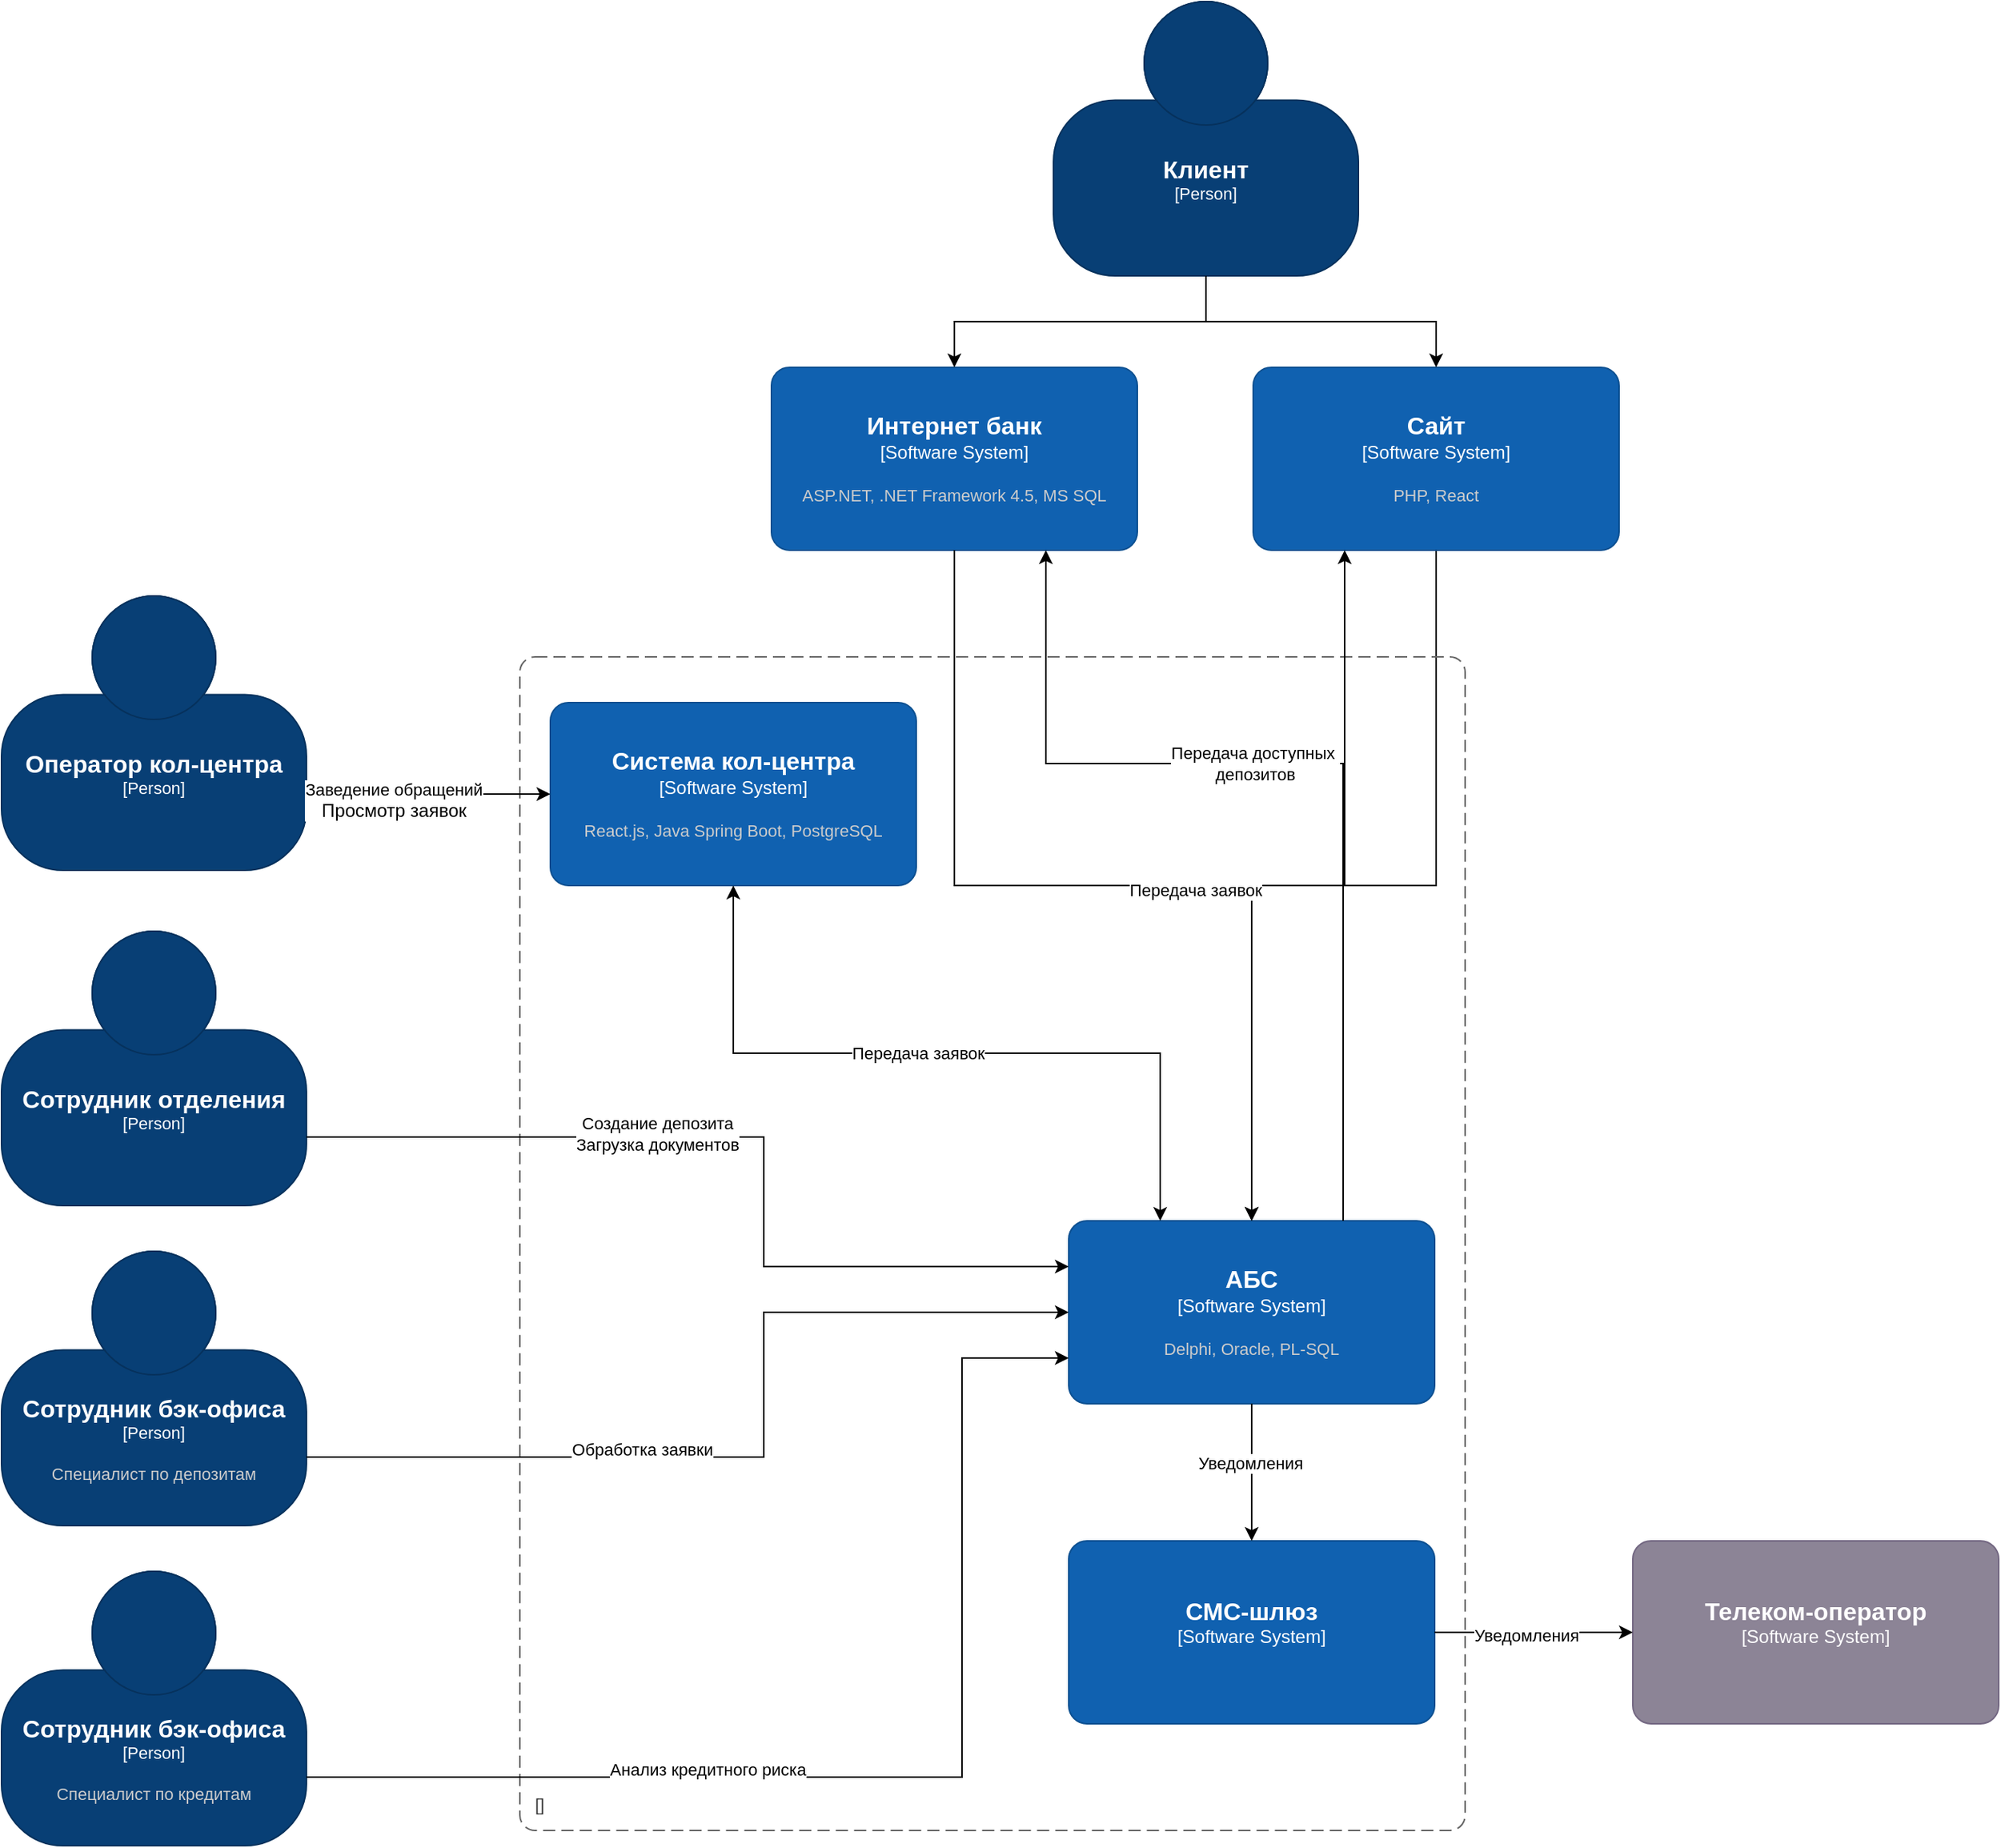 <mxfile version="26.0.3">
  <diagram name="Страница — 1" id="XOVbwGfNTR0k9z4T_X_4">
    <mxGraphModel dx="2868" dy="1756" grid="1" gridSize="10" guides="1" tooltips="1" connect="1" arrows="1" fold="1" page="1" pageScale="1" pageWidth="827" pageHeight="1169" math="0" shadow="0">
      <root>
        <mxCell id="0" />
        <mxCell id="1" parent="0" />
        <object placeholders="1" c4Name="Оператор кол-центра" c4Type="Person" c4Description="" label="&lt;font style=&quot;font-size: 16px&quot;&gt;&lt;b&gt;%c4Name%&lt;/b&gt;&lt;/font&gt;&lt;div&gt;[%c4Type%]&lt;/div&gt;&lt;br&gt;&lt;div&gt;&lt;font style=&quot;font-size: 11px&quot;&gt;&lt;font color=&quot;#cccccc&quot;&gt;%c4Description%&lt;/font&gt;&lt;/div&gt;" id="kLzUSWcQOGx8DmS85iFW-1">
          <mxCell style="html=1;fontSize=11;dashed=0;whiteSpace=wrap;fillColor=#083F75;strokeColor=#06315C;fontColor=#ffffff;shape=mxgraph.c4.person2;align=center;metaEdit=1;points=[[0.5,0,0],[1,0.5,0],[1,0.75,0],[0.75,1,0],[0.5,1,0],[0.25,1,0],[0,0.75,0],[0,0.5,0]];resizable=0;" vertex="1" parent="1">
            <mxGeometry x="10" y="400" width="200" height="180" as="geometry" />
          </mxCell>
        </object>
        <object placeholders="1" c4Name="Сотрудник бэк-офиса" c4Type="Person" c4Description="Специалист по депозитам" label="&lt;font style=&quot;font-size: 16px&quot;&gt;&lt;b&gt;%c4Name%&lt;/b&gt;&lt;/font&gt;&lt;div&gt;[%c4Type%]&lt;/div&gt;&lt;br&gt;&lt;div&gt;&lt;font style=&quot;font-size: 11px&quot;&gt;&lt;font color=&quot;#cccccc&quot;&gt;%c4Description%&lt;/font&gt;&lt;/div&gt;" id="kLzUSWcQOGx8DmS85iFW-2">
          <mxCell style="html=1;fontSize=11;dashed=0;whiteSpace=wrap;fillColor=#083F75;strokeColor=#06315C;fontColor=#ffffff;shape=mxgraph.c4.person2;align=center;metaEdit=1;points=[[0.5,0,0],[1,0.5,0],[1,0.75,0],[0.75,1,0],[0.5,1,0],[0.25,1,0],[0,0.75,0],[0,0.5,0]];resizable=0;" vertex="1" parent="1">
            <mxGeometry x="10" y="830" width="200" height="180" as="geometry" />
          </mxCell>
        </object>
        <object placeholders="1" c4Name="Сотрудник отделения" c4Type="Person" c4Description="" label="&lt;font style=&quot;font-size: 16px&quot;&gt;&lt;b&gt;%c4Name%&lt;/b&gt;&lt;/font&gt;&lt;div&gt;[%c4Type%]&lt;/div&gt;&lt;br&gt;&lt;div&gt;&lt;font style=&quot;font-size: 11px&quot;&gt;&lt;font color=&quot;#cccccc&quot;&gt;%c4Description%&lt;/font&gt;&lt;/div&gt;" id="kLzUSWcQOGx8DmS85iFW-4">
          <mxCell style="html=1;fontSize=11;dashed=0;whiteSpace=wrap;fillColor=#083F75;strokeColor=#06315C;fontColor=#ffffff;shape=mxgraph.c4.person2;align=center;metaEdit=1;points=[[0.5,0,0],[1,0.5,0],[1,0.75,0],[0.75,1,0],[0.5,1,0],[0.25,1,0],[0,0.75,0],[0,0.5,0]];resizable=0;" vertex="1" parent="1">
            <mxGeometry x="10" y="620" width="200" height="180" as="geometry" />
          </mxCell>
        </object>
        <object placeholders="1" c4Name="Сотрудник бэк-офиса" c4Type="Person" c4Description="Специалист по кредитам" label="&lt;font style=&quot;font-size: 16px&quot;&gt;&lt;b&gt;%c4Name%&lt;/b&gt;&lt;/font&gt;&lt;div&gt;[%c4Type%]&lt;/div&gt;&lt;br&gt;&lt;div&gt;&lt;font style=&quot;font-size: 11px&quot;&gt;&lt;font color=&quot;#cccccc&quot;&gt;%c4Description%&lt;/font&gt;&lt;/div&gt;" id="kLzUSWcQOGx8DmS85iFW-6">
          <mxCell style="html=1;fontSize=11;dashed=0;whiteSpace=wrap;fillColor=#083F75;strokeColor=#06315C;fontColor=#ffffff;shape=mxgraph.c4.person2;align=center;metaEdit=1;points=[[0.5,0,0],[1,0.5,0],[1,0.75,0],[0.75,1,0],[0.5,1,0],[0.25,1,0],[0,0.75,0],[0,0.5,0]];resizable=0;" vertex="1" parent="1">
            <mxGeometry x="10" y="1040" width="200" height="180" as="geometry" />
          </mxCell>
        </object>
        <object placeholders="1" c4Name="Система кол-центра" c4Type="Software System" c4Description="React.js, Java Spring Boot, PostgreSQL" label="&lt;font style=&quot;font-size: 16px&quot;&gt;&lt;b&gt;%c4Name%&lt;/b&gt;&lt;/font&gt;&lt;div&gt;[%c4Type%]&lt;/div&gt;&lt;br&gt;&lt;div&gt;&lt;font style=&quot;font-size: 11px&quot;&gt;&lt;font color=&quot;#cccccc&quot;&gt;%c4Description%&lt;/font&gt;&lt;/div&gt;" id="kLzUSWcQOGx8DmS85iFW-8">
          <mxCell style="rounded=1;whiteSpace=wrap;html=1;labelBackgroundColor=none;fillColor=#1061B0;fontColor=#ffffff;align=center;arcSize=10;strokeColor=#0D5091;metaEdit=1;resizable=0;points=[[0.25,0,0],[0.5,0,0],[0.75,0,0],[1,0.25,0],[1,0.5,0],[1,0.75,0],[0.75,1,0],[0.5,1,0],[0.25,1,0],[0,0.75,0],[0,0.5,0],[0,0.25,0]];" vertex="1" parent="1">
            <mxGeometry x="370" y="470" width="240" height="120" as="geometry" />
          </mxCell>
        </object>
        <object placeholders="1" c4Name="АБС" c4Type="Software System" c4Description="Delphi, Oracle, PL-SQL" label="&lt;font style=&quot;font-size: 16px&quot;&gt;&lt;b&gt;%c4Name%&lt;/b&gt;&lt;/font&gt;&lt;div&gt;[%c4Type%]&lt;/div&gt;&lt;br&gt;&lt;div&gt;&lt;font style=&quot;font-size: 11px&quot;&gt;&lt;font color=&quot;#cccccc&quot;&gt;%c4Description%&lt;/font&gt;&lt;/div&gt;" id="kLzUSWcQOGx8DmS85iFW-9">
          <mxCell style="rounded=1;whiteSpace=wrap;html=1;labelBackgroundColor=none;fillColor=#1061B0;fontColor=#ffffff;align=center;arcSize=10;strokeColor=#0D5091;metaEdit=1;resizable=0;points=[[0.25,0,0],[0.5,0,0],[0.75,0,0],[1,0.25,0],[1,0.5,0],[1,0.75,0],[0.75,1,0],[0.5,1,0],[0.25,1,0],[0,0.75,0],[0,0.5,0],[0,0.25,0]];" vertex="1" parent="1">
            <mxGeometry x="710" y="810" width="240" height="120" as="geometry" />
          </mxCell>
        </object>
        <mxCell id="kLzUSWcQOGx8DmS85iFW-35" style="edgeStyle=orthogonalEdgeStyle;rounded=0;orthogonalLoop=1;jettySize=auto;html=1;exitX=0.5;exitY=1;exitDx=0;exitDy=0;exitPerimeter=0;entryX=0.5;entryY=0;entryDx=0;entryDy=0;entryPerimeter=0;" edge="1" parent="1" source="kLzUSWcQOGx8DmS85iFW-10" target="kLzUSWcQOGx8DmS85iFW-9">
          <mxGeometry relative="1" as="geometry">
            <mxPoint x="760" y="800" as="targetPoint" />
          </mxGeometry>
        </mxCell>
        <object placeholders="1" c4Name="Сайт" c4Type="Software System" c4Description="PHP, React" label="&lt;font style=&quot;font-size: 16px&quot;&gt;&lt;b&gt;%c4Name%&lt;/b&gt;&lt;/font&gt;&lt;div&gt;[%c4Type%]&lt;/div&gt;&lt;br&gt;&lt;div&gt;&lt;font style=&quot;font-size: 11px&quot;&gt;&lt;font color=&quot;#cccccc&quot;&gt;%c4Description%&lt;/font&gt;&lt;/div&gt;" id="kLzUSWcQOGx8DmS85iFW-10">
          <mxCell style="rounded=1;whiteSpace=wrap;html=1;labelBackgroundColor=none;fillColor=#1061B0;fontColor=#ffffff;align=center;arcSize=10;strokeColor=#0D5091;metaEdit=1;resizable=0;points=[[0.25,0,0],[0.5,0,0],[0.75,0,0],[1,0.25,0],[1,0.5,0],[1,0.75,0],[0.75,1,0],[0.5,1,0],[0.25,1,0],[0,0.75,0],[0,0.5,0],[0,0.25,0]];" vertex="1" parent="1">
            <mxGeometry x="831" y="250" width="240" height="120" as="geometry" />
          </mxCell>
        </object>
        <object placeholders="1" c4Name="Интернет банк" c4Type="Software System" c4Description="ASP.NET, .NET Framework 4.5, MS SQL" label="&lt;font style=&quot;font-size: 16px&quot;&gt;&lt;b&gt;%c4Name%&lt;/b&gt;&lt;/font&gt;&lt;div&gt;[%c4Type%]&lt;/div&gt;&lt;br&gt;&lt;div&gt;&lt;font style=&quot;font-size: 11px&quot;&gt;&lt;font color=&quot;#cccccc&quot;&gt;%c4Description%&lt;/font&gt;&lt;/div&gt;" id="kLzUSWcQOGx8DmS85iFW-11">
          <mxCell style="rounded=1;whiteSpace=wrap;html=1;labelBackgroundColor=none;fillColor=#1061B0;fontColor=#ffffff;align=center;arcSize=10;strokeColor=#0D5091;metaEdit=1;resizable=0;points=[[0.25,0,0],[0.5,0,0],[0.75,0,0],[1,0.25,0],[1,0.5,0],[1,0.75,0],[0.75,1,0],[0.5,1,0],[0.25,1,0],[0,0.75,0],[0,0.5,0],[0,0.25,0]];" vertex="1" parent="1">
            <mxGeometry x="515" y="250" width="240" height="120" as="geometry" />
          </mxCell>
        </object>
        <object placeholders="1" c4Name="СМС-шлюз" c4Type="Software System" c4Description="" label="&lt;font style=&quot;font-size: 16px&quot;&gt;&lt;b&gt;%c4Name%&lt;/b&gt;&lt;/font&gt;&lt;div&gt;[%c4Type%]&lt;/div&gt;&lt;br&gt;&lt;div&gt;&lt;font style=&quot;font-size: 11px&quot;&gt;&lt;font color=&quot;#cccccc&quot;&gt;%c4Description%&lt;/font&gt;&lt;/div&gt;" id="kLzUSWcQOGx8DmS85iFW-12">
          <mxCell style="rounded=1;whiteSpace=wrap;html=1;labelBackgroundColor=none;fillColor=#1061B0;fontColor=#ffffff;align=center;arcSize=10;strokeColor=#0D5091;metaEdit=1;resizable=0;points=[[0.25,0,0],[0.5,0,0],[0.75,0,0],[1,0.25,0],[1,0.5,0],[1,0.75,0],[0.75,1,0],[0.5,1,0],[0.25,1,0],[0,0.75,0],[0,0.5,0],[0,0.25,0]];" vertex="1" parent="1">
            <mxGeometry x="710" y="1020" width="240" height="120" as="geometry" />
          </mxCell>
        </object>
        <object placeholders="1" c4Name="Телеком-оператор" c4Type="Software System" c4Description="" label="&lt;font style=&quot;font-size: 16px&quot;&gt;&lt;b&gt;%c4Name%&lt;/b&gt;&lt;/font&gt;&lt;div&gt;[%c4Type%]&lt;/div&gt;&lt;br&gt;&lt;div&gt;&lt;font style=&quot;font-size: 11px&quot;&gt;&lt;font color=&quot;#cccccc&quot;&gt;%c4Description%&lt;/font&gt;&lt;/div&gt;" id="kLzUSWcQOGx8DmS85iFW-14">
          <mxCell style="rounded=1;whiteSpace=wrap;html=1;labelBackgroundColor=none;fillColor=#8C8496;fontColor=#ffffff;align=center;arcSize=10;strokeColor=#736782;metaEdit=1;resizable=0;points=[[0.25,0,0],[0.5,0,0],[0.75,0,0],[1,0.25,0],[1,0.5,0],[1,0.75,0],[0.75,1,0],[0.5,1,0],[0.25,1,0],[0,0.75,0],[0,0.5,0],[0,0.25,0]];" vertex="1" parent="1">
            <mxGeometry x="1080" y="1020" width="240" height="120" as="geometry" />
          </mxCell>
        </object>
        <object placeholders="1" c4Name="" c4Type="SystemScopeBoundary" c4Application="" label="&lt;font style=&quot;font-size: 16px&quot;&gt;&lt;b&gt;&lt;div style=&quot;text-align: left&quot;&gt;%c4Name%&lt;/div&gt;&lt;/b&gt;&lt;/font&gt;&lt;div style=&quot;text-align: left&quot;&gt;[%c4Application%]&lt;/div&gt;" id="kLzUSWcQOGx8DmS85iFW-17">
          <mxCell style="rounded=1;fontSize=11;whiteSpace=wrap;html=1;dashed=1;arcSize=20;fillColor=none;strokeColor=#666666;fontColor=#333333;labelBackgroundColor=none;align=left;verticalAlign=bottom;labelBorderColor=none;spacingTop=0;spacing=10;dashPattern=8 4;metaEdit=1;rotatable=0;perimeter=rectanglePerimeter;noLabel=0;labelPadding=0;allowArrows=0;connectable=0;expand=0;recursiveResize=0;editable=1;pointerEvents=0;absoluteArcSize=1;points=[[0.25,0,0],[0.5,0,0],[0.75,0,0],[1,0.25,0],[1,0.5,0],[1,0.75,0],[0.75,1,0],[0.5,1,0],[0.25,1,0],[0,0.75,0],[0,0.5,0],[0,0.25,0]];" vertex="1" parent="1">
            <mxGeometry x="350" y="440" width="620" height="770" as="geometry" />
          </mxCell>
        </object>
        <object placeholders="1" c4Name="Клиент" c4Type="Person" c4Description="" label="&lt;font style=&quot;font-size: 16px&quot;&gt;&lt;b&gt;%c4Name%&lt;/b&gt;&lt;/font&gt;&lt;div&gt;[%c4Type%]&lt;/div&gt;&lt;br&gt;&lt;div&gt;&lt;font style=&quot;font-size: 11px&quot;&gt;&lt;font color=&quot;#cccccc&quot;&gt;%c4Description%&lt;/font&gt;&lt;/div&gt;" id="kLzUSWcQOGx8DmS85iFW-20">
          <mxCell style="html=1;fontSize=11;dashed=0;whiteSpace=wrap;fillColor=#083F75;strokeColor=#06315C;fontColor=#ffffff;shape=mxgraph.c4.person2;align=center;metaEdit=1;points=[[0.5,0,0],[1,0.5,0],[1,0.75,0],[0.75,1,0],[0.5,1,0],[0.25,1,0],[0,0.75,0],[0,0.5,0]];resizable=0;" vertex="1" parent="1">
            <mxGeometry x="700" y="10" width="200" height="180" as="geometry" />
          </mxCell>
        </object>
        <mxCell id="kLzUSWcQOGx8DmS85iFW-21" style="edgeStyle=orthogonalEdgeStyle;rounded=0;orthogonalLoop=1;jettySize=auto;html=1;entryX=0;entryY=0.5;entryDx=0;entryDy=0;entryPerimeter=0;exitX=1;exitY=0.75;exitDx=0;exitDy=0;exitPerimeter=0;" edge="1" parent="1" source="kLzUSWcQOGx8DmS85iFW-2" target="kLzUSWcQOGx8DmS85iFW-9">
          <mxGeometry relative="1" as="geometry">
            <mxPoint x="260" y="935" as="sourcePoint" />
            <mxPoint x="730" y="840" as="targetPoint" />
            <Array as="points">
              <mxPoint x="510" y="965" />
              <mxPoint x="510" y="870" />
            </Array>
          </mxGeometry>
        </mxCell>
        <mxCell id="kLzUSWcQOGx8DmS85iFW-30" value="Обработка заявки" style="edgeLabel;html=1;align=center;verticalAlign=middle;resizable=0;points=[];" vertex="1" connectable="0" parent="kLzUSWcQOGx8DmS85iFW-21">
          <mxGeometry x="0.38" relative="1" as="geometry">
            <mxPoint x="-96" y="90" as="offset" />
          </mxGeometry>
        </mxCell>
        <mxCell id="kLzUSWcQOGx8DmS85iFW-23" style="edgeStyle=orthogonalEdgeStyle;rounded=0;orthogonalLoop=1;jettySize=auto;html=1;entryX=0;entryY=0.75;entryDx=0;entryDy=0;entryPerimeter=0;exitX=1;exitY=0.75;exitDx=0;exitDy=0;exitPerimeter=0;" edge="1" parent="1" source="kLzUSWcQOGx8DmS85iFW-6" target="kLzUSWcQOGx8DmS85iFW-9">
          <mxGeometry relative="1" as="geometry">
            <Array as="points">
              <mxPoint x="640" y="1175" />
              <mxPoint x="640" y="900" />
            </Array>
            <mxPoint x="210" y="1119" as="sourcePoint" />
            <mxPoint x="710" y="844" as="targetPoint" />
          </mxGeometry>
        </mxCell>
        <mxCell id="kLzUSWcQOGx8DmS85iFW-31" value="Анализ кредитного риска" style="edgeLabel;html=1;align=center;verticalAlign=middle;resizable=0;points=[];" vertex="1" connectable="0" parent="kLzUSWcQOGx8DmS85iFW-23">
          <mxGeometry x="-0.021" y="3" relative="1" as="geometry">
            <mxPoint x="-117" y="-2" as="offset" />
          </mxGeometry>
        </mxCell>
        <mxCell id="kLzUSWcQOGx8DmS85iFW-25" style="edgeStyle=orthogonalEdgeStyle;rounded=0;orthogonalLoop=1;jettySize=auto;html=1;entryX=0;entryY=0.5;entryDx=0;entryDy=0;entryPerimeter=0;exitX=1;exitY=0.75;exitDx=0;exitDy=0;exitPerimeter=0;" edge="1" parent="1" source="kLzUSWcQOGx8DmS85iFW-1" target="kLzUSWcQOGx8DmS85iFW-8">
          <mxGeometry relative="1" as="geometry">
            <mxPoint x="1050" y="630" as="sourcePoint" />
            <mxPoint x="903" y="807" as="targetPoint" />
          </mxGeometry>
        </mxCell>
        <mxCell id="kLzUSWcQOGx8DmS85iFW-26" value="Заведение обращений&lt;br style=&quot;border-color: var(--border-color); font-size: 12px;&quot;&gt;&lt;span style=&quot;font-size: 12px;&quot;&gt;Просмотр заявок&lt;/span&gt;" style="edgeLabel;html=1;align=center;verticalAlign=middle;resizable=0;points=[];" vertex="1" connectable="0" parent="kLzUSWcQOGx8DmS85iFW-25">
          <mxGeometry x="-0.308" y="1" relative="1" as="geometry">
            <mxPoint as="offset" />
          </mxGeometry>
        </mxCell>
        <mxCell id="kLzUSWcQOGx8DmS85iFW-27" style="edgeStyle=orthogonalEdgeStyle;rounded=0;orthogonalLoop=1;jettySize=auto;html=1;entryX=0.25;entryY=0;entryDx=0;entryDy=0;entryPerimeter=0;exitX=0.5;exitY=1;exitDx=0;exitDy=0;exitPerimeter=0;startArrow=classic;startFill=1;" edge="1" parent="1" source="kLzUSWcQOGx8DmS85iFW-8" target="kLzUSWcQOGx8DmS85iFW-9">
          <mxGeometry relative="1" as="geometry">
            <mxPoint x="451" y="809" as="sourcePoint" />
            <mxPoint x="692" y="810" as="targetPoint" />
          </mxGeometry>
        </mxCell>
        <mxCell id="kLzUSWcQOGx8DmS85iFW-28" value="Передача заявок" style="edgeLabel;html=1;align=center;verticalAlign=middle;resizable=0;points=[];rotation=0;" vertex="1" connectable="0" parent="kLzUSWcQOGx8DmS85iFW-27">
          <mxGeometry x="-0.145" y="3" relative="1" as="geometry">
            <mxPoint x="17" y="3" as="offset" />
          </mxGeometry>
        </mxCell>
        <mxCell id="kLzUSWcQOGx8DmS85iFW-32" style="edgeStyle=orthogonalEdgeStyle;rounded=0;orthogonalLoop=1;jettySize=auto;html=1;exitX=0.5;exitY=1;exitDx=0;exitDy=0;exitPerimeter=0;entryX=0.5;entryY=0;entryDx=0;entryDy=0;entryPerimeter=0;" edge="1" parent="1" source="kLzUSWcQOGx8DmS85iFW-20" target="kLzUSWcQOGx8DmS85iFW-11">
          <mxGeometry relative="1" as="geometry" />
        </mxCell>
        <mxCell id="kLzUSWcQOGx8DmS85iFW-33" style="edgeStyle=orthogonalEdgeStyle;rounded=0;orthogonalLoop=1;jettySize=auto;html=1;exitX=0.5;exitY=1;exitDx=0;exitDy=0;exitPerimeter=0;entryX=0.5;entryY=0;entryDx=0;entryDy=0;entryPerimeter=0;" edge="1" parent="1" source="kLzUSWcQOGx8DmS85iFW-20" target="kLzUSWcQOGx8DmS85iFW-10">
          <mxGeometry relative="1" as="geometry" />
        </mxCell>
        <mxCell id="kLzUSWcQOGx8DmS85iFW-34" style="edgeStyle=orthogonalEdgeStyle;rounded=0;orthogonalLoop=1;jettySize=auto;html=1;exitX=0.5;exitY=1;exitDx=0;exitDy=0;exitPerimeter=0;entryX=0.5;entryY=0;entryDx=0;entryDy=0;entryPerimeter=0;" edge="1" parent="1" source="kLzUSWcQOGx8DmS85iFW-11" target="kLzUSWcQOGx8DmS85iFW-9">
          <mxGeometry relative="1" as="geometry" />
        </mxCell>
        <mxCell id="kLzUSWcQOGx8DmS85iFW-42" value="&lt;span style=&quot;color: rgb(0, 0, 0); font-family: Helvetica; font-size: 11px; font-style: normal; font-variant-ligatures: normal; font-variant-caps: normal; font-weight: 400; letter-spacing: normal; orphans: 2; text-align: center; text-indent: 0px; text-transform: none; widows: 2; word-spacing: 0px; -webkit-text-stroke-width: 0px; white-space: nowrap; background-color: rgb(255, 255, 255); text-decoration-thickness: initial; text-decoration-style: initial; text-decoration-color: initial; float: none; display: inline !important;&quot;&gt;Передача заявок&lt;/span&gt;" style="edgeLabel;html=1;align=center;verticalAlign=middle;resizable=0;points=[];" vertex="1" connectable="0" parent="kLzUSWcQOGx8DmS85iFW-34">
          <mxGeometry x="0.104" y="-3" relative="1" as="geometry">
            <mxPoint x="27" as="offset" />
          </mxGeometry>
        </mxCell>
        <mxCell id="kLzUSWcQOGx8DmS85iFW-36" style="edgeStyle=orthogonalEdgeStyle;rounded=0;orthogonalLoop=1;jettySize=auto;html=1;exitX=0.75;exitY=0;exitDx=0;exitDy=0;exitPerimeter=0;entryX=0.75;entryY=1;entryDx=0;entryDy=0;entryPerimeter=0;" edge="1" parent="1" source="kLzUSWcQOGx8DmS85iFW-9" target="kLzUSWcQOGx8DmS85iFW-11">
          <mxGeometry relative="1" as="geometry">
            <Array as="points">
              <mxPoint x="890" y="510" />
              <mxPoint x="695" y="510" />
            </Array>
          </mxGeometry>
        </mxCell>
        <mxCell id="kLzUSWcQOGx8DmS85iFW-41" value="Передача доступных&amp;nbsp;&lt;br&gt;депозитов" style="edgeLabel;html=1;align=center;verticalAlign=middle;resizable=0;points=[];labelBackgroundColor=default;" vertex="1" connectable="0" parent="kLzUSWcQOGx8DmS85iFW-36">
          <mxGeometry x="0.252" y="4" relative="1" as="geometry">
            <mxPoint x="39" y="-4" as="offset" />
          </mxGeometry>
        </mxCell>
        <mxCell id="kLzUSWcQOGx8DmS85iFW-37" style="edgeStyle=orthogonalEdgeStyle;rounded=0;orthogonalLoop=1;jettySize=auto;html=1;exitX=0.75;exitY=0;exitDx=0;exitDy=0;exitPerimeter=0;entryX=0.25;entryY=1;entryDx=0;entryDy=0;entryPerimeter=0;" edge="1" parent="1" source="kLzUSWcQOGx8DmS85iFW-9" target="kLzUSWcQOGx8DmS85iFW-10">
          <mxGeometry relative="1" as="geometry" />
        </mxCell>
        <mxCell id="kLzUSWcQOGx8DmS85iFW-38" style="edgeStyle=orthogonalEdgeStyle;rounded=0;orthogonalLoop=1;jettySize=auto;html=1;exitX=1;exitY=0.5;exitDx=0;exitDy=0;exitPerimeter=0;entryX=0;entryY=0.5;entryDx=0;entryDy=0;entryPerimeter=0;" edge="1" parent="1" source="kLzUSWcQOGx8DmS85iFW-12" target="kLzUSWcQOGx8DmS85iFW-14">
          <mxGeometry relative="1" as="geometry" />
        </mxCell>
        <mxCell id="kLzUSWcQOGx8DmS85iFW-45" value="Уведомления" style="edgeLabel;html=1;align=center;verticalAlign=middle;resizable=0;points=[];" vertex="1" connectable="0" parent="kLzUSWcQOGx8DmS85iFW-38">
          <mxGeometry x="-0.076" y="-2" relative="1" as="geometry">
            <mxPoint as="offset" />
          </mxGeometry>
        </mxCell>
        <mxCell id="kLzUSWcQOGx8DmS85iFW-39" style="edgeStyle=orthogonalEdgeStyle;rounded=0;orthogonalLoop=1;jettySize=auto;html=1;exitX=0.5;exitY=1;exitDx=0;exitDy=0;exitPerimeter=0;entryX=0.5;entryY=0;entryDx=0;entryDy=0;entryPerimeter=0;" edge="1" parent="1" source="kLzUSWcQOGx8DmS85iFW-9" target="kLzUSWcQOGx8DmS85iFW-12">
          <mxGeometry relative="1" as="geometry" />
        </mxCell>
        <mxCell id="kLzUSWcQOGx8DmS85iFW-40" value="Уведомления" style="edgeLabel;html=1;align=center;verticalAlign=middle;resizable=0;points=[];" vertex="1" connectable="0" parent="kLzUSWcQOGx8DmS85iFW-39">
          <mxGeometry x="-0.152" y="-1" relative="1" as="geometry">
            <mxPoint y="1" as="offset" />
          </mxGeometry>
        </mxCell>
        <mxCell id="kLzUSWcQOGx8DmS85iFW-43" style="edgeStyle=orthogonalEdgeStyle;rounded=0;orthogonalLoop=1;jettySize=auto;html=1;exitX=1;exitY=0.75;exitDx=0;exitDy=0;exitPerimeter=0;entryX=0;entryY=0.25;entryDx=0;entryDy=0;entryPerimeter=0;" edge="1" parent="1" source="kLzUSWcQOGx8DmS85iFW-4" target="kLzUSWcQOGx8DmS85iFW-9">
          <mxGeometry relative="1" as="geometry">
            <Array as="points">
              <mxPoint x="510" y="755" />
              <mxPoint x="510" y="840" />
            </Array>
          </mxGeometry>
        </mxCell>
        <mxCell id="kLzUSWcQOGx8DmS85iFW-44" value="Создание депозита&lt;br style=&quot;border-color: var(--border-color);&quot;&gt;Загрузка документов" style="edgeLabel;html=1;align=center;verticalAlign=middle;resizable=0;points=[];" vertex="1" connectable="0" parent="kLzUSWcQOGx8DmS85iFW-43">
          <mxGeometry x="-0.405" y="2" relative="1" as="geometry">
            <mxPoint x="56" as="offset" />
          </mxGeometry>
        </mxCell>
      </root>
    </mxGraphModel>
  </diagram>
</mxfile>
